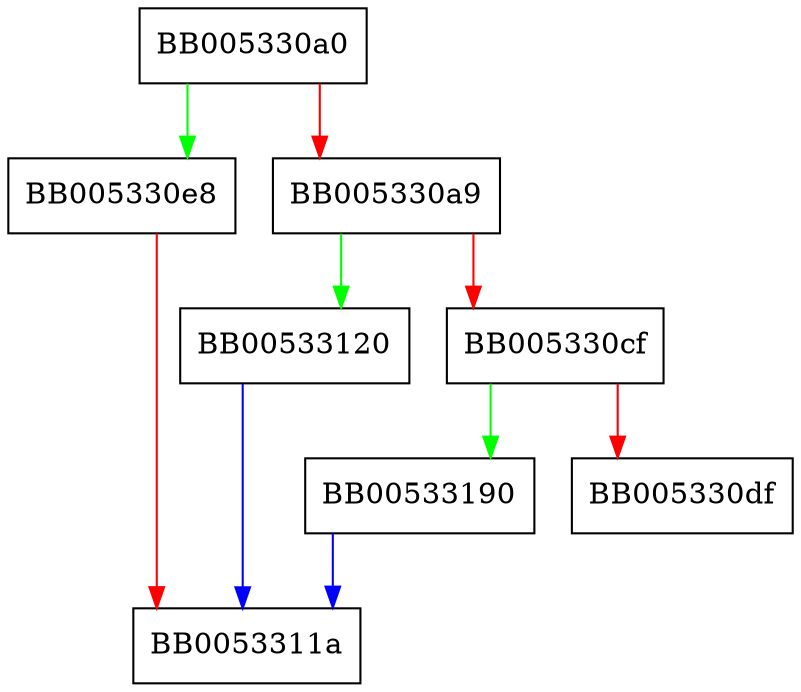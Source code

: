 digraph BIO_sock_info {
  node [shape="box"];
  graph [splines=ortho];
  BB005330a0 -> BB005330e8 [color="green"];
  BB005330a0 -> BB005330a9 [color="red"];
  BB005330a9 -> BB00533120 [color="green"];
  BB005330a9 -> BB005330cf [color="red"];
  BB005330cf -> BB00533190 [color="green"];
  BB005330cf -> BB005330df [color="red"];
  BB005330e8 -> BB0053311a [color="red"];
  BB00533120 -> BB0053311a [color="blue"];
  BB00533190 -> BB0053311a [color="blue"];
}